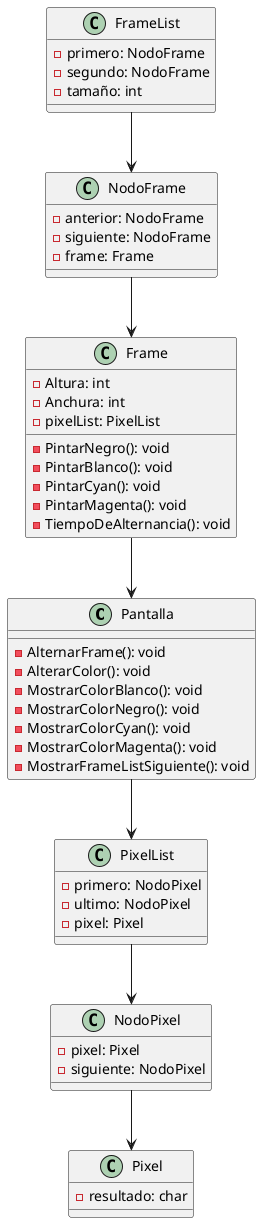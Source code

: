 @startuml

class Pantalla {
  - AlternarFrame(): void
  - AlterarColor(): void
  - MostrarColorBlanco(): void
  - MostrarColorNegro(): void
  - MostrarColorCyan(): void
  - MostrarColorMagenta(): void
  - MostrarFrameListSiguiente(): void
}

class FrameList {
  - primero: NodoFrame
  - segundo: NodoFrame
  - tamaño: int
}

class NodoFrame {
  - anterior: NodoFrame
  - siguiente: NodoFrame
  - frame: Frame
}

class Frame {
  - PintarNegro(): void
  - PintarBlanco(): void
  - PintarCyan(): void
  - PintarMagenta(): void
  - TiempoDeAlternancia(): void
  - Altura: int
  - Anchura: int
  - pixelList: PixelList
}

class PixelList {
  - primero: NodoPixel
  - ultimo: NodoPixel
  - pixel: Pixel
}

class NodoPixel {
  - pixel: Pixel
  - siguiente: NodoPixel
}

class Pixel {
  - resultado: char
}

FrameList --> NodoFrame
NodoFrame --> Frame
Frame --> Pantalla
Pantalla --> PixelList
PixelList --> NodoPixel
NodoPixel --> Pixel

@enduml
